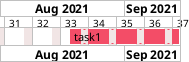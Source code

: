 {
  "sha1": "dm21tc6etlrlkw8tzszbohrzcdhe0uw",
  "insertion": {
    "when": "2024-06-01T09:03:03.183Z",
    "url": "https://forum.plantuml.net/14558/crash-in-ganttdiagram-with-style-and-progress-100%25",
    "user": "plantuml@gmail.com"
  }
}
@startgantt
printscale weekly
saturday are closed
sunday are closed
Project starts 2021-08-1

<style>
ganttDiagram {
    task {
        BackGroundColor #f34d67
        LineColor #f34d67
    }
}
</style>
[task1] ends 2021-09-14
[task1] lasts 20 days
[task1] is 153% completed
@endgantt
